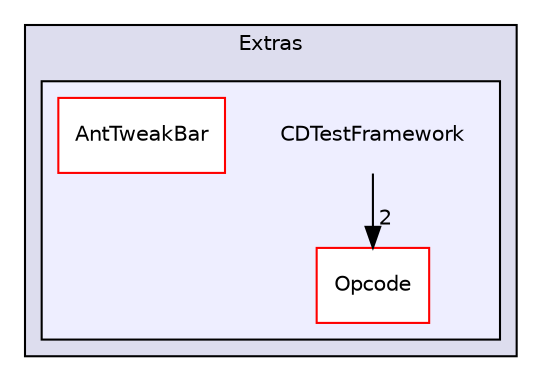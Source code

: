 digraph "bullet/bullet-2.82-r2704/Extras/CDTestFramework" {
  compound=true
  node [ fontsize="10", fontname="Helvetica"];
  edge [ labelfontsize="10", labelfontname="Helvetica"];
  subgraph clusterdir_37ce13f4fb998c871c8fd54d656f12bb {
    graph [ bgcolor="#ddddee", pencolor="black", label="Extras" fontname="Helvetica", fontsize="10", URL="dir_37ce13f4fb998c871c8fd54d656f12bb.html"]
  subgraph clusterdir_a3e392cb618c1592a91a1bfeb08538c1 {
    graph [ bgcolor="#eeeeff", pencolor="black", label="" URL="dir_a3e392cb618c1592a91a1bfeb08538c1.html"];
    dir_a3e392cb618c1592a91a1bfeb08538c1 [shape=plaintext label="CDTestFramework"];
    dir_b91dc238640831c64fddd1d452ab24a9 [shape=box label="AntTweakBar" color="red" fillcolor="white" style="filled" URL="dir_b91dc238640831c64fddd1d452ab24a9.html"];
    dir_c9bb3932e0463adfc3a5368e57096be9 [shape=box label="Opcode" color="red" fillcolor="white" style="filled" URL="dir_c9bb3932e0463adfc3a5368e57096be9.html"];
  }
  }
  dir_a3e392cb618c1592a91a1bfeb08538c1->dir_c9bb3932e0463adfc3a5368e57096be9 [headlabel="2", labeldistance=1.5 headhref="dir_000018_000226.html"];
}
